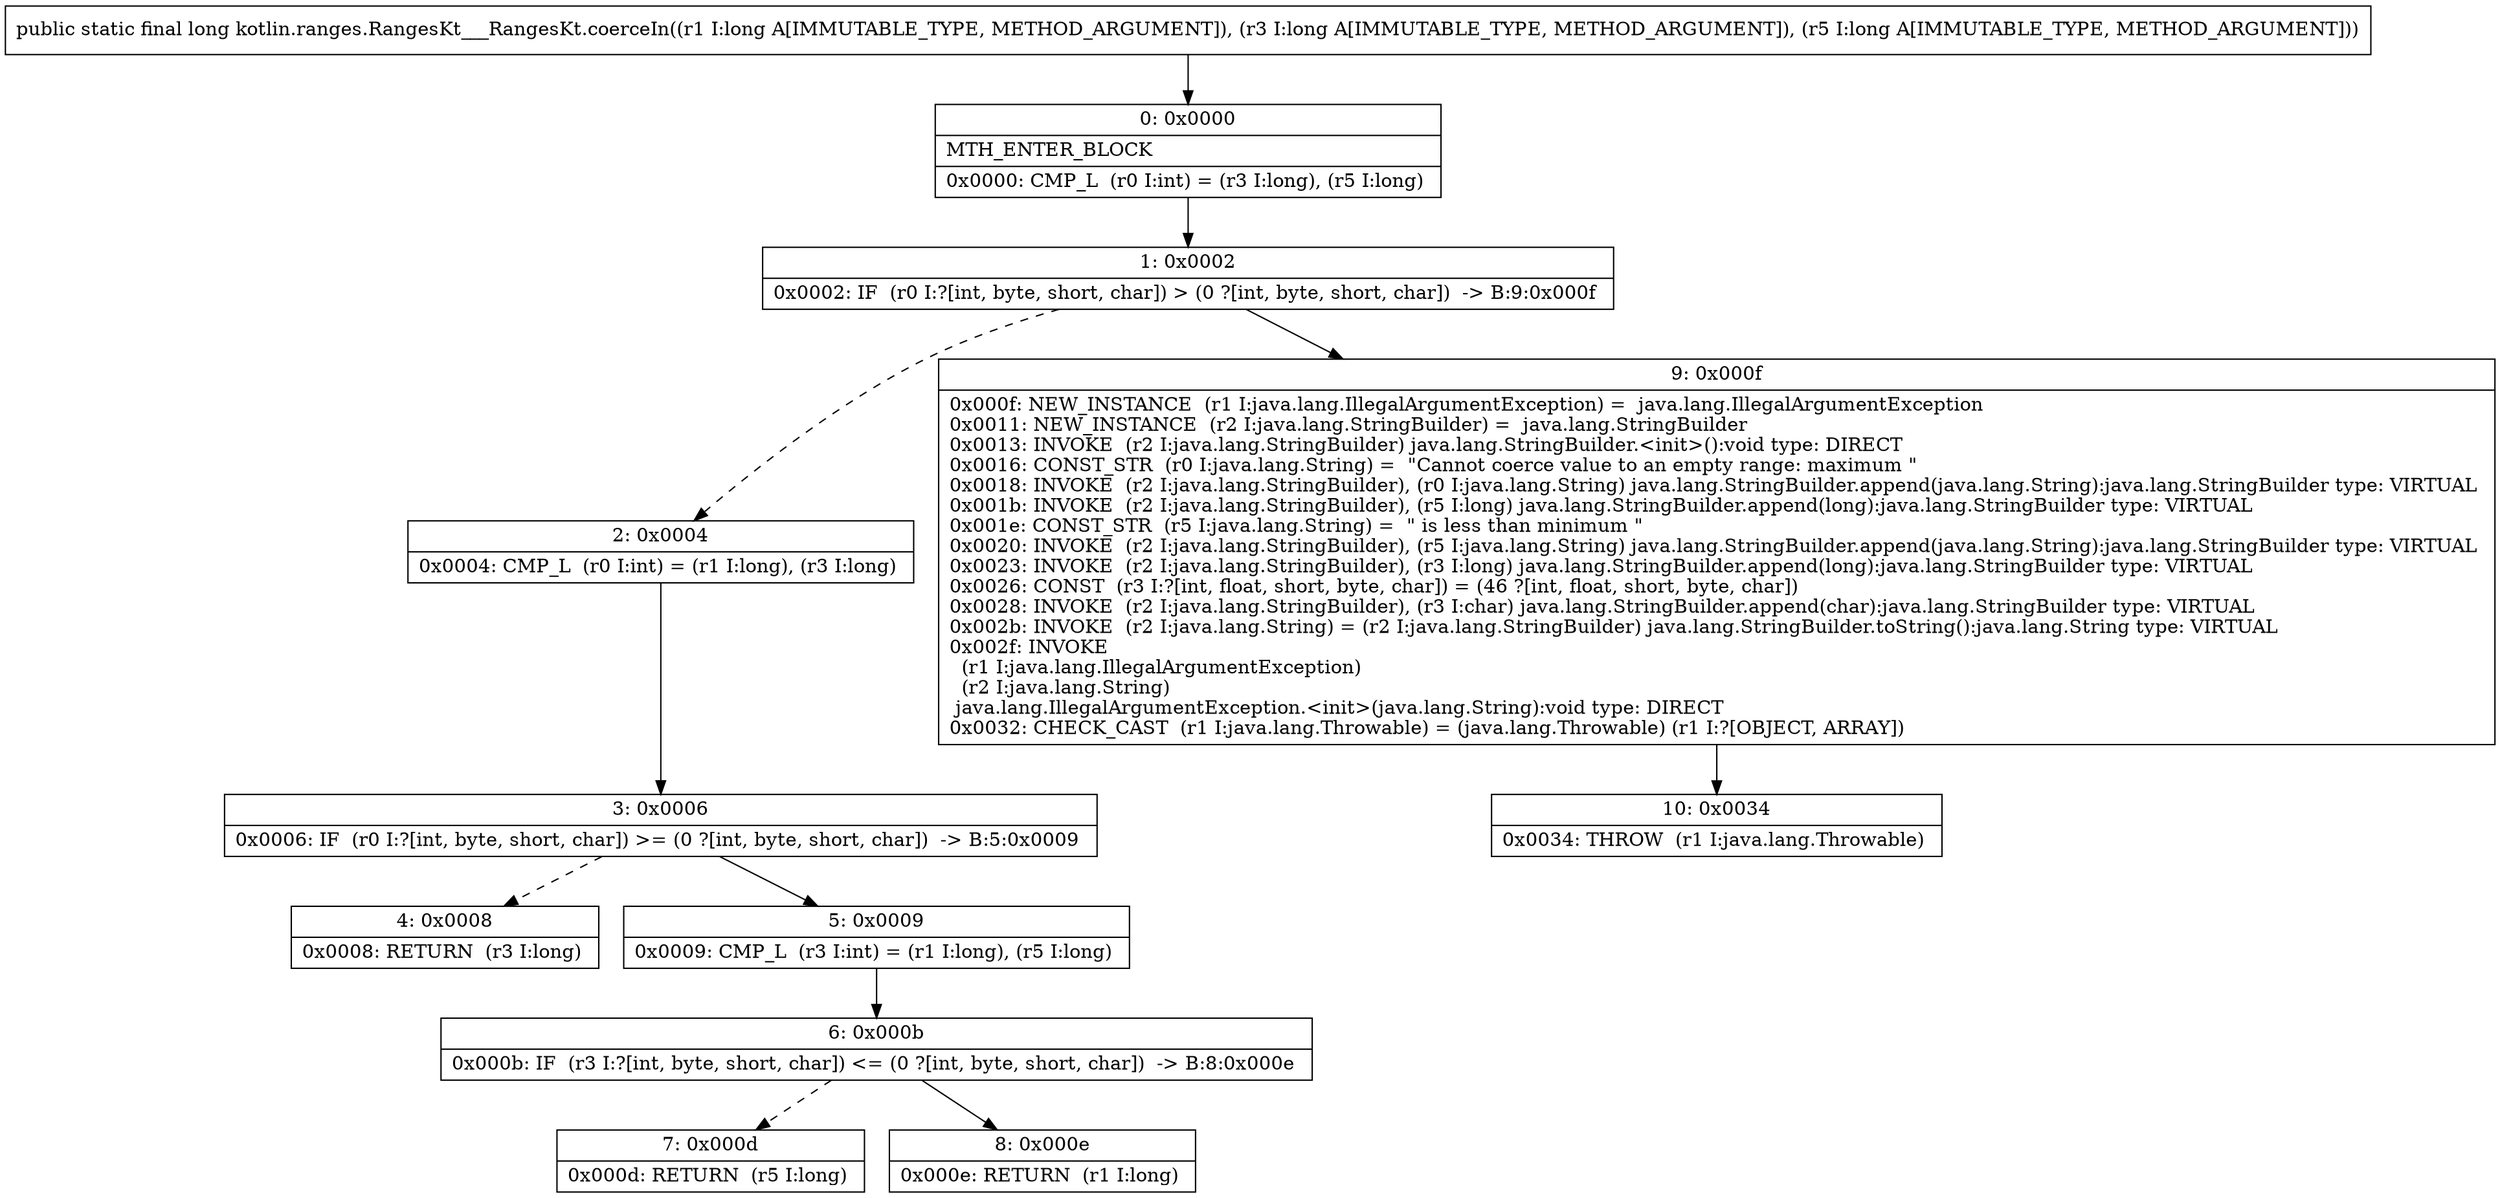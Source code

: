 digraph "CFG forkotlin.ranges.RangesKt___RangesKt.coerceIn(JJJ)J" {
Node_0 [shape=record,label="{0\:\ 0x0000|MTH_ENTER_BLOCK\l|0x0000: CMP_L  (r0 I:int) = (r3 I:long), (r5 I:long) \l}"];
Node_1 [shape=record,label="{1\:\ 0x0002|0x0002: IF  (r0 I:?[int, byte, short, char]) \> (0 ?[int, byte, short, char])  \-\> B:9:0x000f \l}"];
Node_2 [shape=record,label="{2\:\ 0x0004|0x0004: CMP_L  (r0 I:int) = (r1 I:long), (r3 I:long) \l}"];
Node_3 [shape=record,label="{3\:\ 0x0006|0x0006: IF  (r0 I:?[int, byte, short, char]) \>= (0 ?[int, byte, short, char])  \-\> B:5:0x0009 \l}"];
Node_4 [shape=record,label="{4\:\ 0x0008|0x0008: RETURN  (r3 I:long) \l}"];
Node_5 [shape=record,label="{5\:\ 0x0009|0x0009: CMP_L  (r3 I:int) = (r1 I:long), (r5 I:long) \l}"];
Node_6 [shape=record,label="{6\:\ 0x000b|0x000b: IF  (r3 I:?[int, byte, short, char]) \<= (0 ?[int, byte, short, char])  \-\> B:8:0x000e \l}"];
Node_7 [shape=record,label="{7\:\ 0x000d|0x000d: RETURN  (r5 I:long) \l}"];
Node_8 [shape=record,label="{8\:\ 0x000e|0x000e: RETURN  (r1 I:long) \l}"];
Node_9 [shape=record,label="{9\:\ 0x000f|0x000f: NEW_INSTANCE  (r1 I:java.lang.IllegalArgumentException) =  java.lang.IllegalArgumentException \l0x0011: NEW_INSTANCE  (r2 I:java.lang.StringBuilder) =  java.lang.StringBuilder \l0x0013: INVOKE  (r2 I:java.lang.StringBuilder) java.lang.StringBuilder.\<init\>():void type: DIRECT \l0x0016: CONST_STR  (r0 I:java.lang.String) =  \"Cannot coerce value to an empty range: maximum \" \l0x0018: INVOKE  (r2 I:java.lang.StringBuilder), (r0 I:java.lang.String) java.lang.StringBuilder.append(java.lang.String):java.lang.StringBuilder type: VIRTUAL \l0x001b: INVOKE  (r2 I:java.lang.StringBuilder), (r5 I:long) java.lang.StringBuilder.append(long):java.lang.StringBuilder type: VIRTUAL \l0x001e: CONST_STR  (r5 I:java.lang.String) =  \" is less than minimum \" \l0x0020: INVOKE  (r2 I:java.lang.StringBuilder), (r5 I:java.lang.String) java.lang.StringBuilder.append(java.lang.String):java.lang.StringBuilder type: VIRTUAL \l0x0023: INVOKE  (r2 I:java.lang.StringBuilder), (r3 I:long) java.lang.StringBuilder.append(long):java.lang.StringBuilder type: VIRTUAL \l0x0026: CONST  (r3 I:?[int, float, short, byte, char]) = (46 ?[int, float, short, byte, char]) \l0x0028: INVOKE  (r2 I:java.lang.StringBuilder), (r3 I:char) java.lang.StringBuilder.append(char):java.lang.StringBuilder type: VIRTUAL \l0x002b: INVOKE  (r2 I:java.lang.String) = (r2 I:java.lang.StringBuilder) java.lang.StringBuilder.toString():java.lang.String type: VIRTUAL \l0x002f: INVOKE  \l  (r1 I:java.lang.IllegalArgumentException)\l  (r2 I:java.lang.String)\l java.lang.IllegalArgumentException.\<init\>(java.lang.String):void type: DIRECT \l0x0032: CHECK_CAST  (r1 I:java.lang.Throwable) = (java.lang.Throwable) (r1 I:?[OBJECT, ARRAY]) \l}"];
Node_10 [shape=record,label="{10\:\ 0x0034|0x0034: THROW  (r1 I:java.lang.Throwable) \l}"];
MethodNode[shape=record,label="{public static final long kotlin.ranges.RangesKt___RangesKt.coerceIn((r1 I:long A[IMMUTABLE_TYPE, METHOD_ARGUMENT]), (r3 I:long A[IMMUTABLE_TYPE, METHOD_ARGUMENT]), (r5 I:long A[IMMUTABLE_TYPE, METHOD_ARGUMENT])) }"];
MethodNode -> Node_0;
Node_0 -> Node_1;
Node_1 -> Node_2[style=dashed];
Node_1 -> Node_9;
Node_2 -> Node_3;
Node_3 -> Node_4[style=dashed];
Node_3 -> Node_5;
Node_5 -> Node_6;
Node_6 -> Node_7[style=dashed];
Node_6 -> Node_8;
Node_9 -> Node_10;
}

